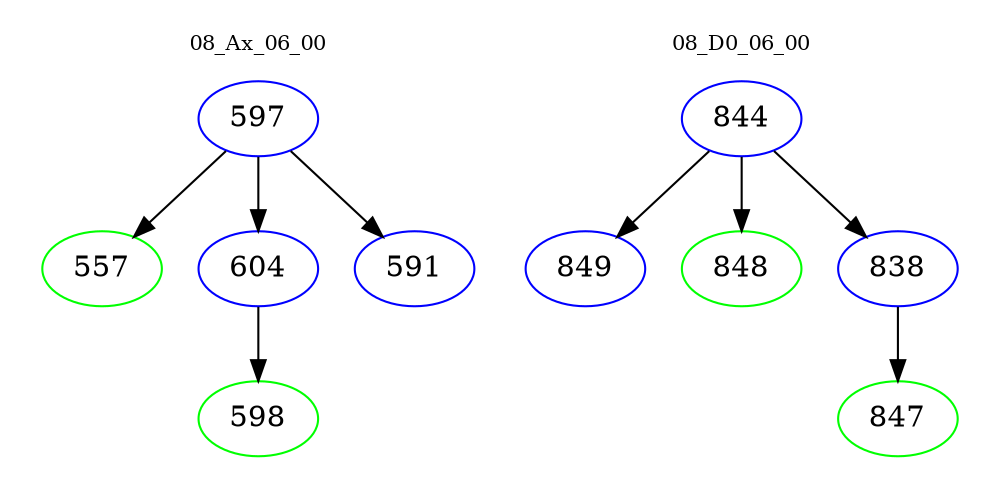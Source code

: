 digraph{
subgraph cluster_0 {
color = white
label = "08_Ax_06_00";
fontsize=10;
T0_597 [label="597", color="blue"]
T0_597 -> T0_557 [color="black"]
T0_557 [label="557", color="green"]
T0_597 -> T0_604 [color="black"]
T0_604 [label="604", color="blue"]
T0_604 -> T0_598 [color="black"]
T0_598 [label="598", color="green"]
T0_597 -> T0_591 [color="black"]
T0_591 [label="591", color="blue"]
}
subgraph cluster_1 {
color = white
label = "08_D0_06_00";
fontsize=10;
T1_844 [label="844", color="blue"]
T1_844 -> T1_849 [color="black"]
T1_849 [label="849", color="blue"]
T1_844 -> T1_848 [color="black"]
T1_848 [label="848", color="green"]
T1_844 -> T1_838 [color="black"]
T1_838 [label="838", color="blue"]
T1_838 -> T1_847 [color="black"]
T1_847 [label="847", color="green"]
}
}
